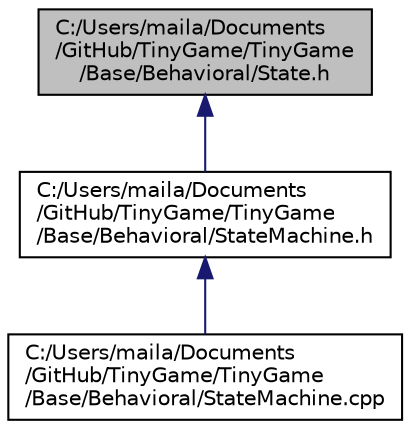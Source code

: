 digraph "C:/Users/maila/Documents/GitHub/TinyGame/TinyGame/Base/Behavioral/State.h"
{
 // LATEX_PDF_SIZE
  edge [fontname="Helvetica",fontsize="10",labelfontname="Helvetica",labelfontsize="10"];
  node [fontname="Helvetica",fontsize="10",shape=record];
  Node1 [label="C:/Users/maila/Documents\l/GitHub/TinyGame/TinyGame\l/Base/Behavioral/State.h",height=0.2,width=0.4,color="black", fillcolor="grey75", style="filled", fontcolor="black",tooltip=" "];
  Node1 -> Node2 [dir="back",color="midnightblue",fontsize="10",style="solid",fontname="Helvetica"];
  Node2 [label="C:/Users/maila/Documents\l/GitHub/TinyGame/TinyGame\l/Base/Behavioral/StateMachine.h",height=0.2,width=0.4,color="black", fillcolor="white", style="filled",URL="$_state_machine_8h.html",tooltip=" "];
  Node2 -> Node3 [dir="back",color="midnightblue",fontsize="10",style="solid",fontname="Helvetica"];
  Node3 [label="C:/Users/maila/Documents\l/GitHub/TinyGame/TinyGame\l/Base/Behavioral/StateMachine.cpp",height=0.2,width=0.4,color="black", fillcolor="white", style="filled",URL="$_state_machine_8cpp.html",tooltip=" "];
}
